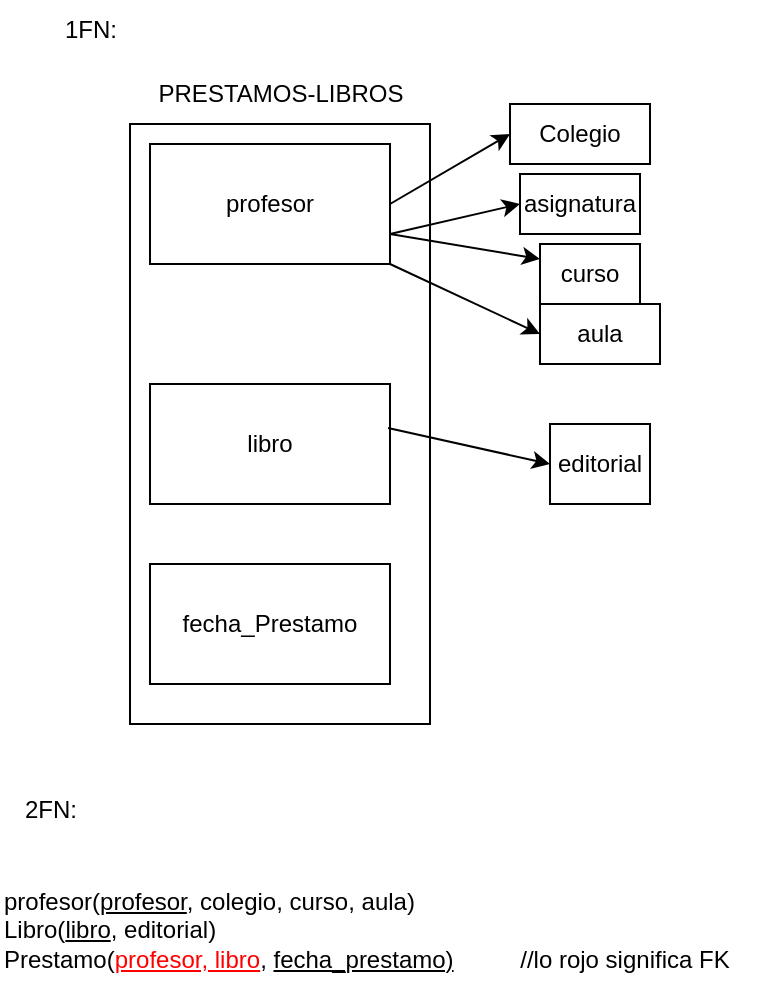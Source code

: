<mxfile version="24.8.1">
  <diagram name="Página-1" id="WMmwY0_pSZ3yfh87wqcF">
    <mxGraphModel dx="794" dy="724" grid="1" gridSize="10" guides="1" tooltips="1" connect="1" arrows="1" fold="1" page="1" pageScale="1" pageWidth="827" pageHeight="1169" math="0" shadow="0">
      <root>
        <mxCell id="0" />
        <mxCell id="1" parent="0" />
        <mxCell id="ppX42K2OdDYSZE-TFFBG-1" value="profesor" style="whiteSpace=wrap;html=1;" parent="1" vertex="1">
          <mxGeometry x="130" y="150" width="120" height="60" as="geometry" />
        </mxCell>
        <mxCell id="ppX42K2OdDYSZE-TFFBG-2" value="libro" style="whiteSpace=wrap;html=1;" parent="1" vertex="1">
          <mxGeometry x="130" y="270" width="120" height="60" as="geometry" />
        </mxCell>
        <mxCell id="ppX42K2OdDYSZE-TFFBG-3" value="fecha_Prestamo" style="whiteSpace=wrap;html=1;" parent="1" vertex="1">
          <mxGeometry x="130" y="360" width="120" height="60" as="geometry" />
        </mxCell>
        <mxCell id="ppX42K2OdDYSZE-TFFBG-4" value="Colegio" style="whiteSpace=wrap;html=1;" parent="1" vertex="1">
          <mxGeometry x="310" y="130" width="70" height="30" as="geometry" />
        </mxCell>
        <mxCell id="ppX42K2OdDYSZE-TFFBG-5" value="asignatura" style="whiteSpace=wrap;html=1;" parent="1" vertex="1">
          <mxGeometry x="315" y="165" width="60" height="30" as="geometry" />
        </mxCell>
        <mxCell id="ppX42K2OdDYSZE-TFFBG-6" value="aula" style="whiteSpace=wrap;html=1;" parent="1" vertex="1">
          <mxGeometry x="325" y="230" width="60" height="30" as="geometry" />
        </mxCell>
        <mxCell id="ppX42K2OdDYSZE-TFFBG-8" value="curso" style="whiteSpace=wrap;html=1;" parent="1" vertex="1">
          <mxGeometry x="325" y="200" width="50" height="30" as="geometry" />
        </mxCell>
        <mxCell id="ppX42K2OdDYSZE-TFFBG-9" value="editorial" style="whiteSpace=wrap;html=1;" parent="1" vertex="1">
          <mxGeometry x="330" y="290" width="50" height="40" as="geometry" />
        </mxCell>
        <mxCell id="ppX42K2OdDYSZE-TFFBG-11" value="" style="endArrow=classic;html=1;rounded=0;exitX=1;exitY=0.5;exitDx=0;exitDy=0;entryX=0;entryY=0.5;entryDx=0;entryDy=0;" parent="1" source="ppX42K2OdDYSZE-TFFBG-1" target="ppX42K2OdDYSZE-TFFBG-4" edge="1">
          <mxGeometry width="50" height="50" relative="1" as="geometry">
            <mxPoint x="380" y="400" as="sourcePoint" />
            <mxPoint x="430" y="350" as="targetPoint" />
          </mxGeometry>
        </mxCell>
        <mxCell id="ppX42K2OdDYSZE-TFFBG-12" value="" style="endArrow=classic;html=1;rounded=0;exitX=1;exitY=0.75;exitDx=0;exitDy=0;entryX=0;entryY=0.5;entryDx=0;entryDy=0;" parent="1" source="ppX42K2OdDYSZE-TFFBG-1" target="ppX42K2OdDYSZE-TFFBG-5" edge="1">
          <mxGeometry width="50" height="50" relative="1" as="geometry">
            <mxPoint x="260" y="190" as="sourcePoint" />
            <mxPoint x="320" y="155" as="targetPoint" />
          </mxGeometry>
        </mxCell>
        <mxCell id="ppX42K2OdDYSZE-TFFBG-13" value="" style="endArrow=classic;html=1;rounded=0;exitX=1;exitY=0.75;exitDx=0;exitDy=0;entryX=0;entryY=0.25;entryDx=0;entryDy=0;" parent="1" source="ppX42K2OdDYSZE-TFFBG-1" target="ppX42K2OdDYSZE-TFFBG-8" edge="1">
          <mxGeometry width="50" height="50" relative="1" as="geometry">
            <mxPoint x="270" y="200" as="sourcePoint" />
            <mxPoint x="330" y="165" as="targetPoint" />
          </mxGeometry>
        </mxCell>
        <mxCell id="ppX42K2OdDYSZE-TFFBG-14" value="" style="endArrow=classic;html=1;rounded=0;exitX=1;exitY=1;exitDx=0;exitDy=0;entryX=0;entryY=0.5;entryDx=0;entryDy=0;" parent="1" source="ppX42K2OdDYSZE-TFFBG-1" target="ppX42K2OdDYSZE-TFFBG-6" edge="1">
          <mxGeometry width="50" height="50" relative="1" as="geometry">
            <mxPoint x="280" y="210" as="sourcePoint" />
            <mxPoint x="340" y="175" as="targetPoint" />
          </mxGeometry>
        </mxCell>
        <mxCell id="ppX42K2OdDYSZE-TFFBG-15" value="" style="endArrow=classic;html=1;rounded=0;exitX=0.992;exitY=0.367;exitDx=0;exitDy=0;entryX=0;entryY=0.5;entryDx=0;entryDy=0;exitPerimeter=0;" parent="1" source="ppX42K2OdDYSZE-TFFBG-2" target="ppX42K2OdDYSZE-TFFBG-9" edge="1">
          <mxGeometry width="50" height="50" relative="1" as="geometry">
            <mxPoint x="290" y="220" as="sourcePoint" />
            <mxPoint x="350" y="185" as="targetPoint" />
          </mxGeometry>
        </mxCell>
        <mxCell id="ppX42K2OdDYSZE-TFFBG-17" value="" style="rounded=0;whiteSpace=wrap;html=1;fillColor=none;" parent="1" vertex="1">
          <mxGeometry x="120" y="140" width="150" height="300" as="geometry" />
        </mxCell>
        <mxCell id="ppX42K2OdDYSZE-TFFBG-18" value="1FN:" style="text;html=1;align=center;verticalAlign=middle;resizable=0;points=[];autosize=1;strokeColor=none;fillColor=none;" parent="1" vertex="1">
          <mxGeometry x="75" y="78" width="50" height="30" as="geometry" />
        </mxCell>
        <mxCell id="ppX42K2OdDYSZE-TFFBG-19" value="2FN:" style="text;html=1;align=center;verticalAlign=middle;resizable=0;points=[];autosize=1;strokeColor=none;fillColor=none;" parent="1" vertex="1">
          <mxGeometry x="55" y="468" width="50" height="30" as="geometry" />
        </mxCell>
        <mxCell id="ppX42K2OdDYSZE-TFFBG-20" value="profesor(&lt;u&gt;profesor&lt;/u&gt;, colegio, curso, aula)&lt;div&gt;Libro(&lt;u&gt;libro&lt;/u&gt;, editorial)&lt;/div&gt;&lt;div&gt;Prestamo(&lt;font color=&quot;#ff0000&quot;&gt;&lt;u&gt;profesor, libro&lt;/u&gt;&lt;/font&gt;, &lt;u&gt;fecha_prestamo)&lt;/u&gt;&amp;nbsp; &amp;nbsp; &amp;nbsp; &amp;nbsp; &amp;nbsp; //lo rojo significa FK&lt;/div&gt;" style="text;html=1;align=left;verticalAlign=middle;resizable=0;points=[];autosize=1;strokeColor=none;fillColor=none;" parent="1" vertex="1">
          <mxGeometry x="55" y="513" width="390" height="60" as="geometry" />
        </mxCell>
        <mxCell id="ppX42K2OdDYSZE-TFFBG-21" value="PRESTAMOS-LIBROS" style="text;html=1;align=center;verticalAlign=middle;resizable=0;points=[];autosize=1;strokeColor=none;fillColor=none;" parent="1" vertex="1">
          <mxGeometry x="120" y="110" width="150" height="30" as="geometry" />
        </mxCell>
      </root>
    </mxGraphModel>
  </diagram>
</mxfile>
